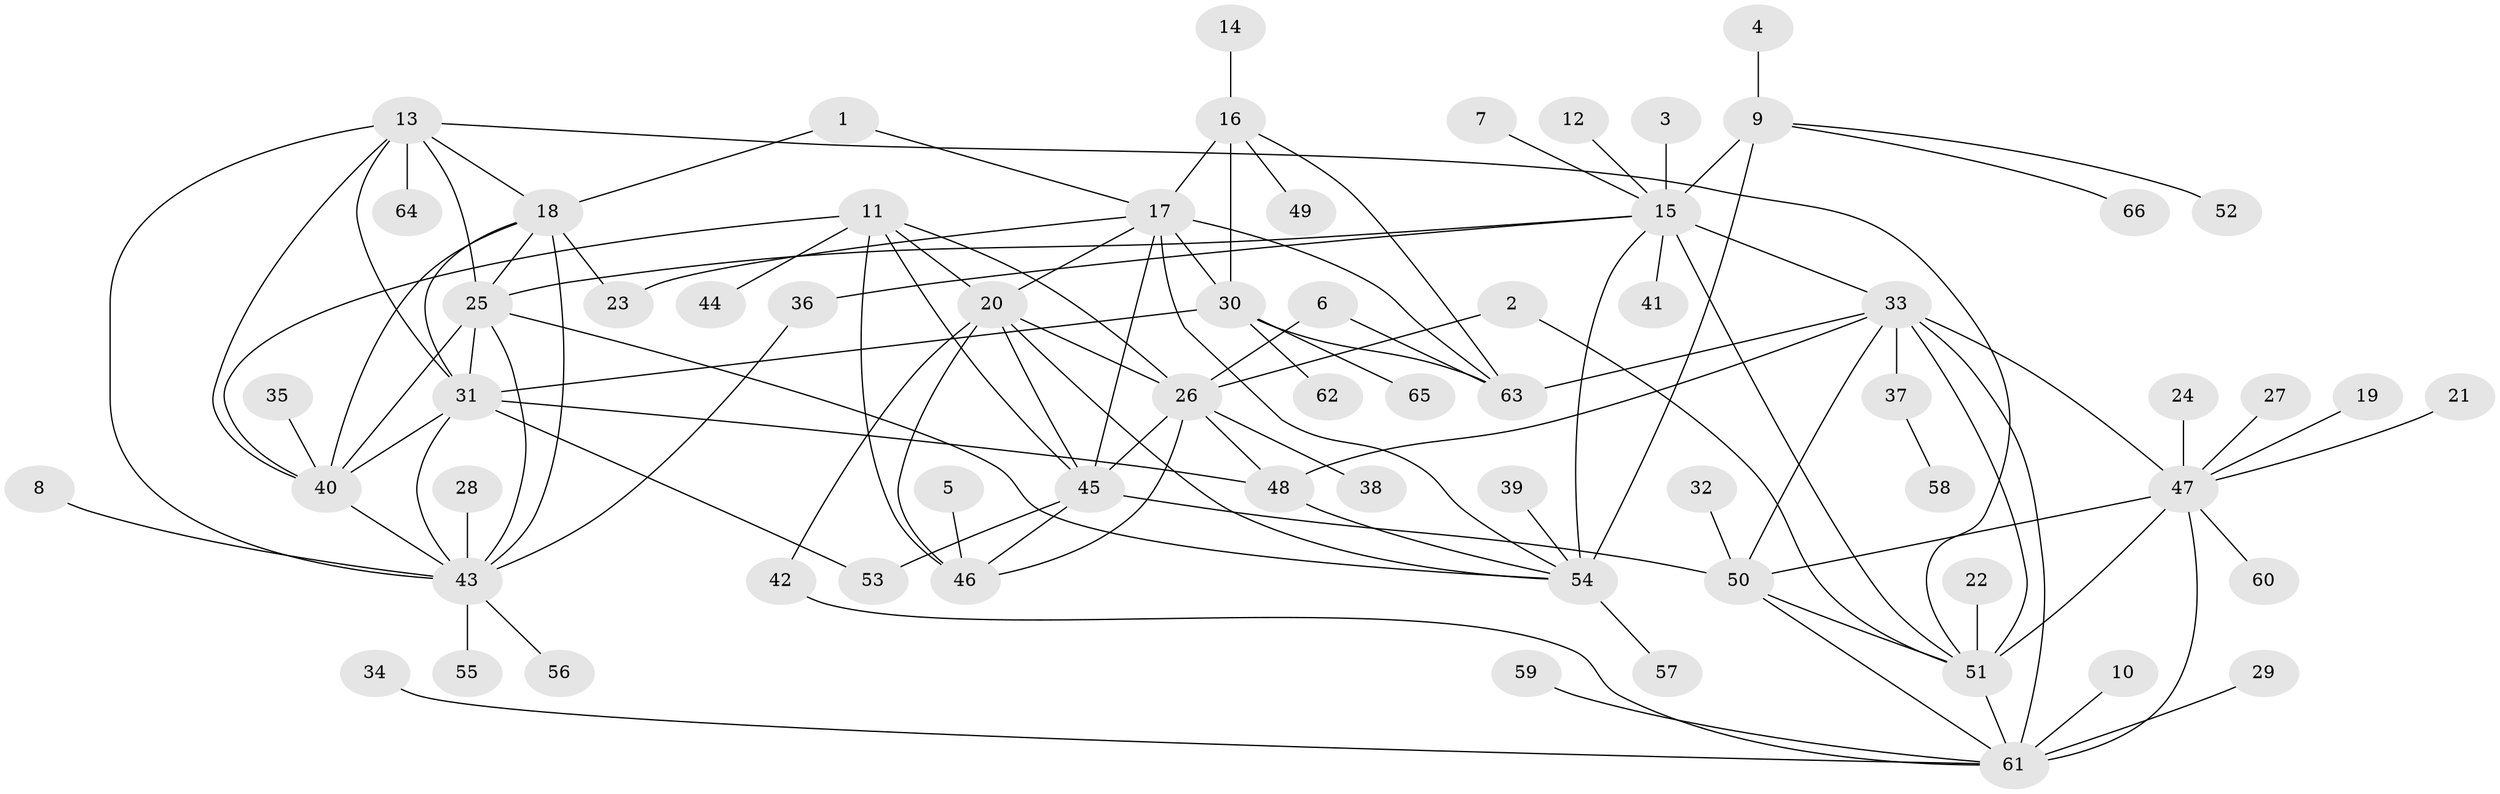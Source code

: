 // original degree distribution, {8: 0.03875968992248062, 13: 0.007751937984496124, 6: 0.015503875968992248, 10: 0.046511627906976744, 7: 0.046511627906976744, 5: 0.007751937984496124, 12: 0.015503875968992248, 9: 0.046511627906976744, 11: 0.007751937984496124, 4: 0.015503875968992248, 2: 0.15503875968992248, 1: 0.5581395348837209, 3: 0.03875968992248062}
// Generated by graph-tools (version 1.1) at 2025/02/03/09/25 03:02:38]
// undirected, 66 vertices, 110 edges
graph export_dot {
graph [start="1"]
  node [color=gray90,style=filled];
  1;
  2;
  3;
  4;
  5;
  6;
  7;
  8;
  9;
  10;
  11;
  12;
  13;
  14;
  15;
  16;
  17;
  18;
  19;
  20;
  21;
  22;
  23;
  24;
  25;
  26;
  27;
  28;
  29;
  30;
  31;
  32;
  33;
  34;
  35;
  36;
  37;
  38;
  39;
  40;
  41;
  42;
  43;
  44;
  45;
  46;
  47;
  48;
  49;
  50;
  51;
  52;
  53;
  54;
  55;
  56;
  57;
  58;
  59;
  60;
  61;
  62;
  63;
  64;
  65;
  66;
  1 -- 17 [weight=1.0];
  1 -- 18 [weight=1.0];
  2 -- 26 [weight=1.0];
  2 -- 51 [weight=1.0];
  3 -- 15 [weight=1.0];
  4 -- 9 [weight=1.0];
  5 -- 46 [weight=1.0];
  6 -- 26 [weight=1.0];
  6 -- 63 [weight=1.0];
  7 -- 15 [weight=1.0];
  8 -- 43 [weight=1.0];
  9 -- 15 [weight=6.0];
  9 -- 52 [weight=1.0];
  9 -- 54 [weight=2.0];
  9 -- 66 [weight=1.0];
  10 -- 61 [weight=1.0];
  11 -- 20 [weight=1.0];
  11 -- 26 [weight=1.0];
  11 -- 40 [weight=1.0];
  11 -- 44 [weight=1.0];
  11 -- 45 [weight=1.0];
  11 -- 46 [weight=2.0];
  12 -- 15 [weight=1.0];
  13 -- 18 [weight=1.0];
  13 -- 25 [weight=1.0];
  13 -- 31 [weight=1.0];
  13 -- 40 [weight=1.0];
  13 -- 43 [weight=1.0];
  13 -- 51 [weight=1.0];
  13 -- 64 [weight=1.0];
  14 -- 16 [weight=1.0];
  15 -- 25 [weight=1.0];
  15 -- 33 [weight=1.0];
  15 -- 36 [weight=1.0];
  15 -- 41 [weight=1.0];
  15 -- 51 [weight=1.0];
  15 -- 54 [weight=3.0];
  16 -- 17 [weight=4.0];
  16 -- 30 [weight=2.0];
  16 -- 49 [weight=1.0];
  16 -- 63 [weight=2.0];
  17 -- 20 [weight=1.0];
  17 -- 23 [weight=1.0];
  17 -- 30 [weight=2.0];
  17 -- 45 [weight=1.0];
  17 -- 54 [weight=1.0];
  17 -- 63 [weight=2.0];
  18 -- 23 [weight=1.0];
  18 -- 25 [weight=1.0];
  18 -- 31 [weight=1.0];
  18 -- 40 [weight=1.0];
  18 -- 43 [weight=1.0];
  19 -- 47 [weight=1.0];
  20 -- 26 [weight=1.0];
  20 -- 42 [weight=1.0];
  20 -- 45 [weight=1.0];
  20 -- 46 [weight=2.0];
  20 -- 54 [weight=1.0];
  21 -- 47 [weight=1.0];
  22 -- 51 [weight=1.0];
  24 -- 47 [weight=1.0];
  25 -- 31 [weight=1.0];
  25 -- 40 [weight=1.0];
  25 -- 43 [weight=1.0];
  25 -- 54 [weight=1.0];
  26 -- 38 [weight=1.0];
  26 -- 45 [weight=1.0];
  26 -- 46 [weight=2.0];
  26 -- 48 [weight=1.0];
  27 -- 47 [weight=1.0];
  28 -- 43 [weight=1.0];
  29 -- 61 [weight=1.0];
  30 -- 31 [weight=1.0];
  30 -- 62 [weight=1.0];
  30 -- 63 [weight=1.0];
  30 -- 65 [weight=1.0];
  31 -- 40 [weight=1.0];
  31 -- 43 [weight=1.0];
  31 -- 48 [weight=1.0];
  31 -- 53 [weight=1.0];
  32 -- 50 [weight=1.0];
  33 -- 37 [weight=1.0];
  33 -- 47 [weight=2.0];
  33 -- 48 [weight=1.0];
  33 -- 50 [weight=1.0];
  33 -- 51 [weight=1.0];
  33 -- 61 [weight=1.0];
  33 -- 63 [weight=1.0];
  34 -- 61 [weight=1.0];
  35 -- 40 [weight=1.0];
  36 -- 43 [weight=1.0];
  37 -- 58 [weight=1.0];
  39 -- 54 [weight=1.0];
  40 -- 43 [weight=1.0];
  42 -- 61 [weight=1.0];
  43 -- 55 [weight=1.0];
  43 -- 56 [weight=1.0];
  45 -- 46 [weight=2.0];
  45 -- 50 [weight=2.0];
  45 -- 53 [weight=1.0];
  47 -- 50 [weight=2.0];
  47 -- 51 [weight=2.0];
  47 -- 60 [weight=1.0];
  47 -- 61 [weight=2.0];
  48 -- 54 [weight=1.0];
  50 -- 51 [weight=1.0];
  50 -- 61 [weight=1.0];
  51 -- 61 [weight=1.0];
  54 -- 57 [weight=1.0];
  59 -- 61 [weight=1.0];
}
